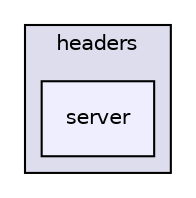 digraph "headers/server" {
  compound=true
  node [ fontsize="10", fontname="Helvetica"];
  edge [ labelfontsize="10", labelfontname="Helvetica"];
  subgraph clusterdir_7f57b1e41c5acd0e859ae5f3a2b075a9 {
    graph [ bgcolor="#ddddee", pencolor="black", label="headers" fontname="Helvetica", fontsize="10", URL="dir_7f57b1e41c5acd0e859ae5f3a2b075a9.html"]
  dir_ff75fad0e2dd67ddf8607f5084e0f862 [shape=box, label="server", style="filled", fillcolor="#eeeeff", pencolor="black", URL="dir_ff75fad0e2dd67ddf8607f5084e0f862.html"];
  }
}
